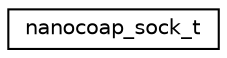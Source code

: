 digraph "Graphical Class Hierarchy"
{
 // LATEX_PDF_SIZE
  edge [fontname="Helvetica",fontsize="10",labelfontname="Helvetica",labelfontsize="10"];
  node [fontname="Helvetica",fontsize="10",shape=record];
  rankdir="LR";
  Node0 [label="nanocoap_sock_t",height=0.2,width=0.4,color="black", fillcolor="white", style="filled",URL="$structnanocoap__sock__t.html",tooltip="NanoCoAP socket struct."];
}
